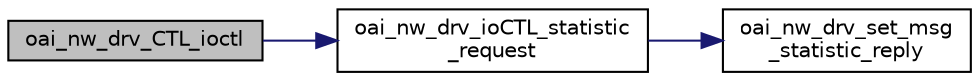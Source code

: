 digraph "oai_nw_drv_CTL_ioctl"
{
 // LATEX_PDF_SIZE
  edge [fontname="Helvetica",fontsize="10",labelfontname="Helvetica",labelfontsize="10"];
  node [fontname="Helvetica",fontsize="10",shape=record];
  rankdir="LR";
  Node1 [label="oai_nw_drv_CTL_ioctl",height=0.2,width=0.4,color="black", fillcolor="grey75", style="filled", fontcolor="black",tooltip=" "];
  Node1 -> Node2 [color="midnightblue",fontsize="10",style="solid",fontname="Helvetica"];
  Node2 [label="oai_nw_drv_ioCTL_statistic\l_request",height=0.2,width=0.4,color="black", fillcolor="white", style="filled",URL="$LITE_2ioctl_8c.html#a31404773d6f582f804762908a7102cb4",tooltip=" "];
  Node2 -> Node3 [color="midnightblue",fontsize="10",style="solid",fontname="Helvetica"];
  Node3 [label="oai_nw_drv_set_msg\l_statistic_reply",height=0.2,width=0.4,color="black", fillcolor="white", style="filled",URL="$LITE_2ioctl_8c.html#a79991008be001b0f25e7a5787a6965cc",tooltip=" "];
}

